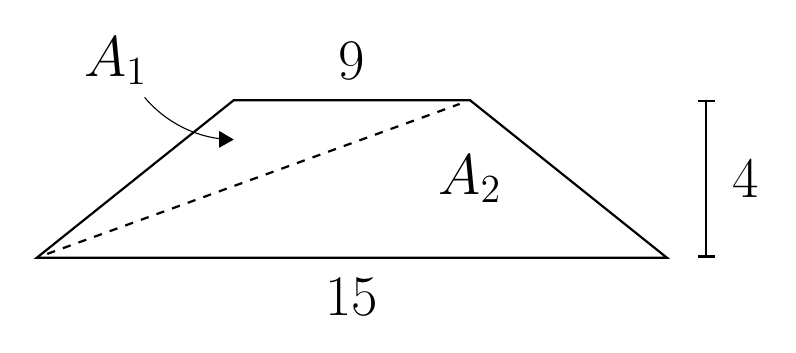\begin{tikzpicture}
\node at (0,0) {};
\draw[thick] (-1.5,1) -- (1.5,1) node (v2) {} -- (4,-1) -- (-4,-1) node (v1) {} -- cycle;
\node at (0,-1.5) {\huge 15};
\node at (0,1.5) {\huge 9};
%\node at (3,0.5) {\huge 5};
%\node at (-3,0.5) {\huge 5};

\draw[ |-| , thick] (4.5,-1) -- (4.5,1);
\node at (5,0) {\huge 4};
\draw[thick, dashed] (v1) -- (v2);
\node at (1.5,0) {\huge $A_2$};
\node at (-3,1.5) {\huge $A_1$};
\draw[triangle 60-] (-1.5,0.5) arc (-90.657:-140:1.5);
\end{tikzpicture}